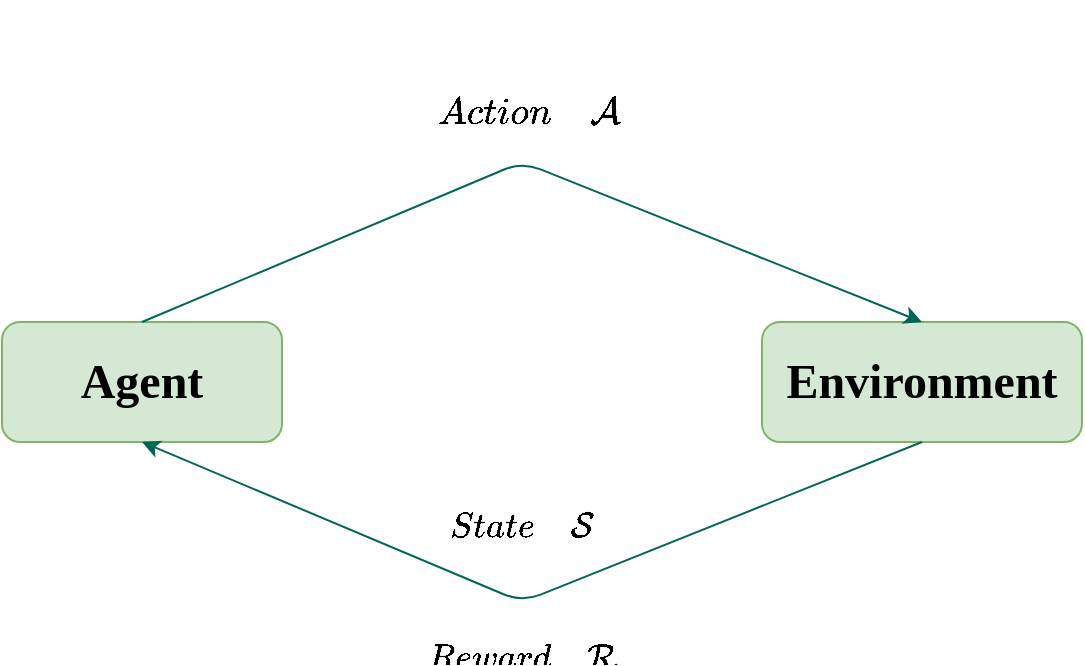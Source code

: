 <mxfile version="17.1.3" type="github">
  <diagram id="UdRIw7-IcRgEHUqPrgUw" name="Page-1">
    <mxGraphModel dx="1038" dy="579" grid="1" gridSize="10" guides="1" tooltips="1" connect="1" arrows="1" fold="1" page="1" pageScale="1" pageWidth="827" pageHeight="1169" math="1" shadow="0">
      <root>
        <mxCell id="0" />
        <mxCell id="1" parent="0" />
        <mxCell id="zfMWgCcvKY593dLiiktk-1" value="&lt;h1&gt;&lt;font face=&quot;Garamond&quot;&gt;Agent&lt;/font&gt;&lt;/h1&gt;" style="rounded=1;whiteSpace=wrap;html=1;fillColor=#d5e8d4;strokeColor=#82b366;fontStyle=1" parent="1" vertex="1">
          <mxGeometry x="60" y="240" width="140" height="60" as="geometry" />
        </mxCell>
        <mxCell id="zfMWgCcvKY593dLiiktk-2" value="&lt;font style=&quot;font-size: 24px&quot;&gt;Environment&lt;/font&gt;" style="rounded=1;whiteSpace=wrap;html=1;fillColor=#d5e8d4;strokeColor=#82b366;fontFamily=Garamond;fontStyle=1" parent="1" vertex="1">
          <mxGeometry x="440" y="240" width="160" height="60" as="geometry" />
        </mxCell>
        <mxCell id="zfMWgCcvKY593dLiiktk-17" value="&lt;font style=&quot;font-size: 16px&quot;&gt;$$Action \quad \mathcal{A}$$&lt;/font&gt;" style="rounded=0;whiteSpace=wrap;html=1;sketch=0;strokeColor=#FFFFFF;" parent="1" vertex="1">
          <mxGeometry x="234" y="80" width="180" height="110" as="geometry" />
        </mxCell>
        <mxCell id="zfMWgCcvKY593dLiiktk-18" style="edgeStyle=orthogonalEdgeStyle;curved=0;rounded=1;sketch=0;orthogonalLoop=1;jettySize=auto;html=1;exitX=0.5;exitY=1;exitDx=0;exitDy=0;fontColor=#5C5C5C;strokeColor=#006658;fillColor=#21C0A5;" parent="1" source="zfMWgCcvKY593dLiiktk-17" target="zfMWgCcvKY593dLiiktk-17" edge="1">
          <mxGeometry relative="1" as="geometry" />
        </mxCell>
        <mxCell id="zfMWgCcvKY593dLiiktk-21" value="&lt;font style=&quot;font-size: 15px&quot;&gt;$$State \quad \mathcal{S}$$&lt;br&gt;$$Reward \quad&lt;br&gt;\mathcal{R}$$&lt;/font&gt;" style="rounded=0;whiteSpace=wrap;html=1;sketch=0;strokeColor=#FFFFFF;" parent="1" vertex="1">
          <mxGeometry x="250" y="340" width="140" height="70" as="geometry" />
        </mxCell>
        <mxCell id="zfMWgCcvKY593dLiiktk-25" value="" style="endArrow=classic;html=1;rounded=1;sketch=0;fontFamily=Garamond;fontSize=24;fontColor=#5C5C5C;strokeColor=#006658;fillColor=#21C0A5;curved=0;entryX=0.5;entryY=1;entryDx=0;entryDy=0;exitX=0.5;exitY=1;exitDx=0;exitDy=0;" parent="1" source="zfMWgCcvKY593dLiiktk-2" target="zfMWgCcvKY593dLiiktk-1" edge="1">
          <mxGeometry width="50" height="50" relative="1" as="geometry">
            <mxPoint x="280" y="330" as="sourcePoint" />
            <mxPoint x="330" y="280" as="targetPoint" />
            <Array as="points">
              <mxPoint x="320" y="380" />
            </Array>
          </mxGeometry>
        </mxCell>
        <mxCell id="zfMWgCcvKY593dLiiktk-26" value="" style="endArrow=classic;html=1;rounded=1;sketch=0;fontFamily=Garamond;fontSize=24;fontColor=#5C5C5C;strokeColor=#006658;fillColor=#21C0A5;curved=0;exitX=0.5;exitY=0;exitDx=0;exitDy=0;entryX=0.5;entryY=0;entryDx=0;entryDy=0;" parent="1" source="zfMWgCcvKY593dLiiktk-1" target="zfMWgCcvKY593dLiiktk-2" edge="1">
          <mxGeometry width="50" height="50" relative="1" as="geometry">
            <mxPoint x="260" y="220" as="sourcePoint" />
            <mxPoint x="310" y="170" as="targetPoint" />
            <Array as="points">
              <mxPoint x="320" y="160" />
            </Array>
          </mxGeometry>
        </mxCell>
      </root>
    </mxGraphModel>
  </diagram>
</mxfile>
